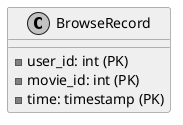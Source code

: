 @startuml
' 设置皮肤参数
skinparam monochrome true
skinparam class {
    BackgroundColor #EEEEFF
    BorderColor #6666AA
    ArrowColor #6666AA
}

class BrowseRecord {
    -user_id: int (PK)
    -movie_id: int (PK)
    -time: timestamp (PK)
}
@enduml